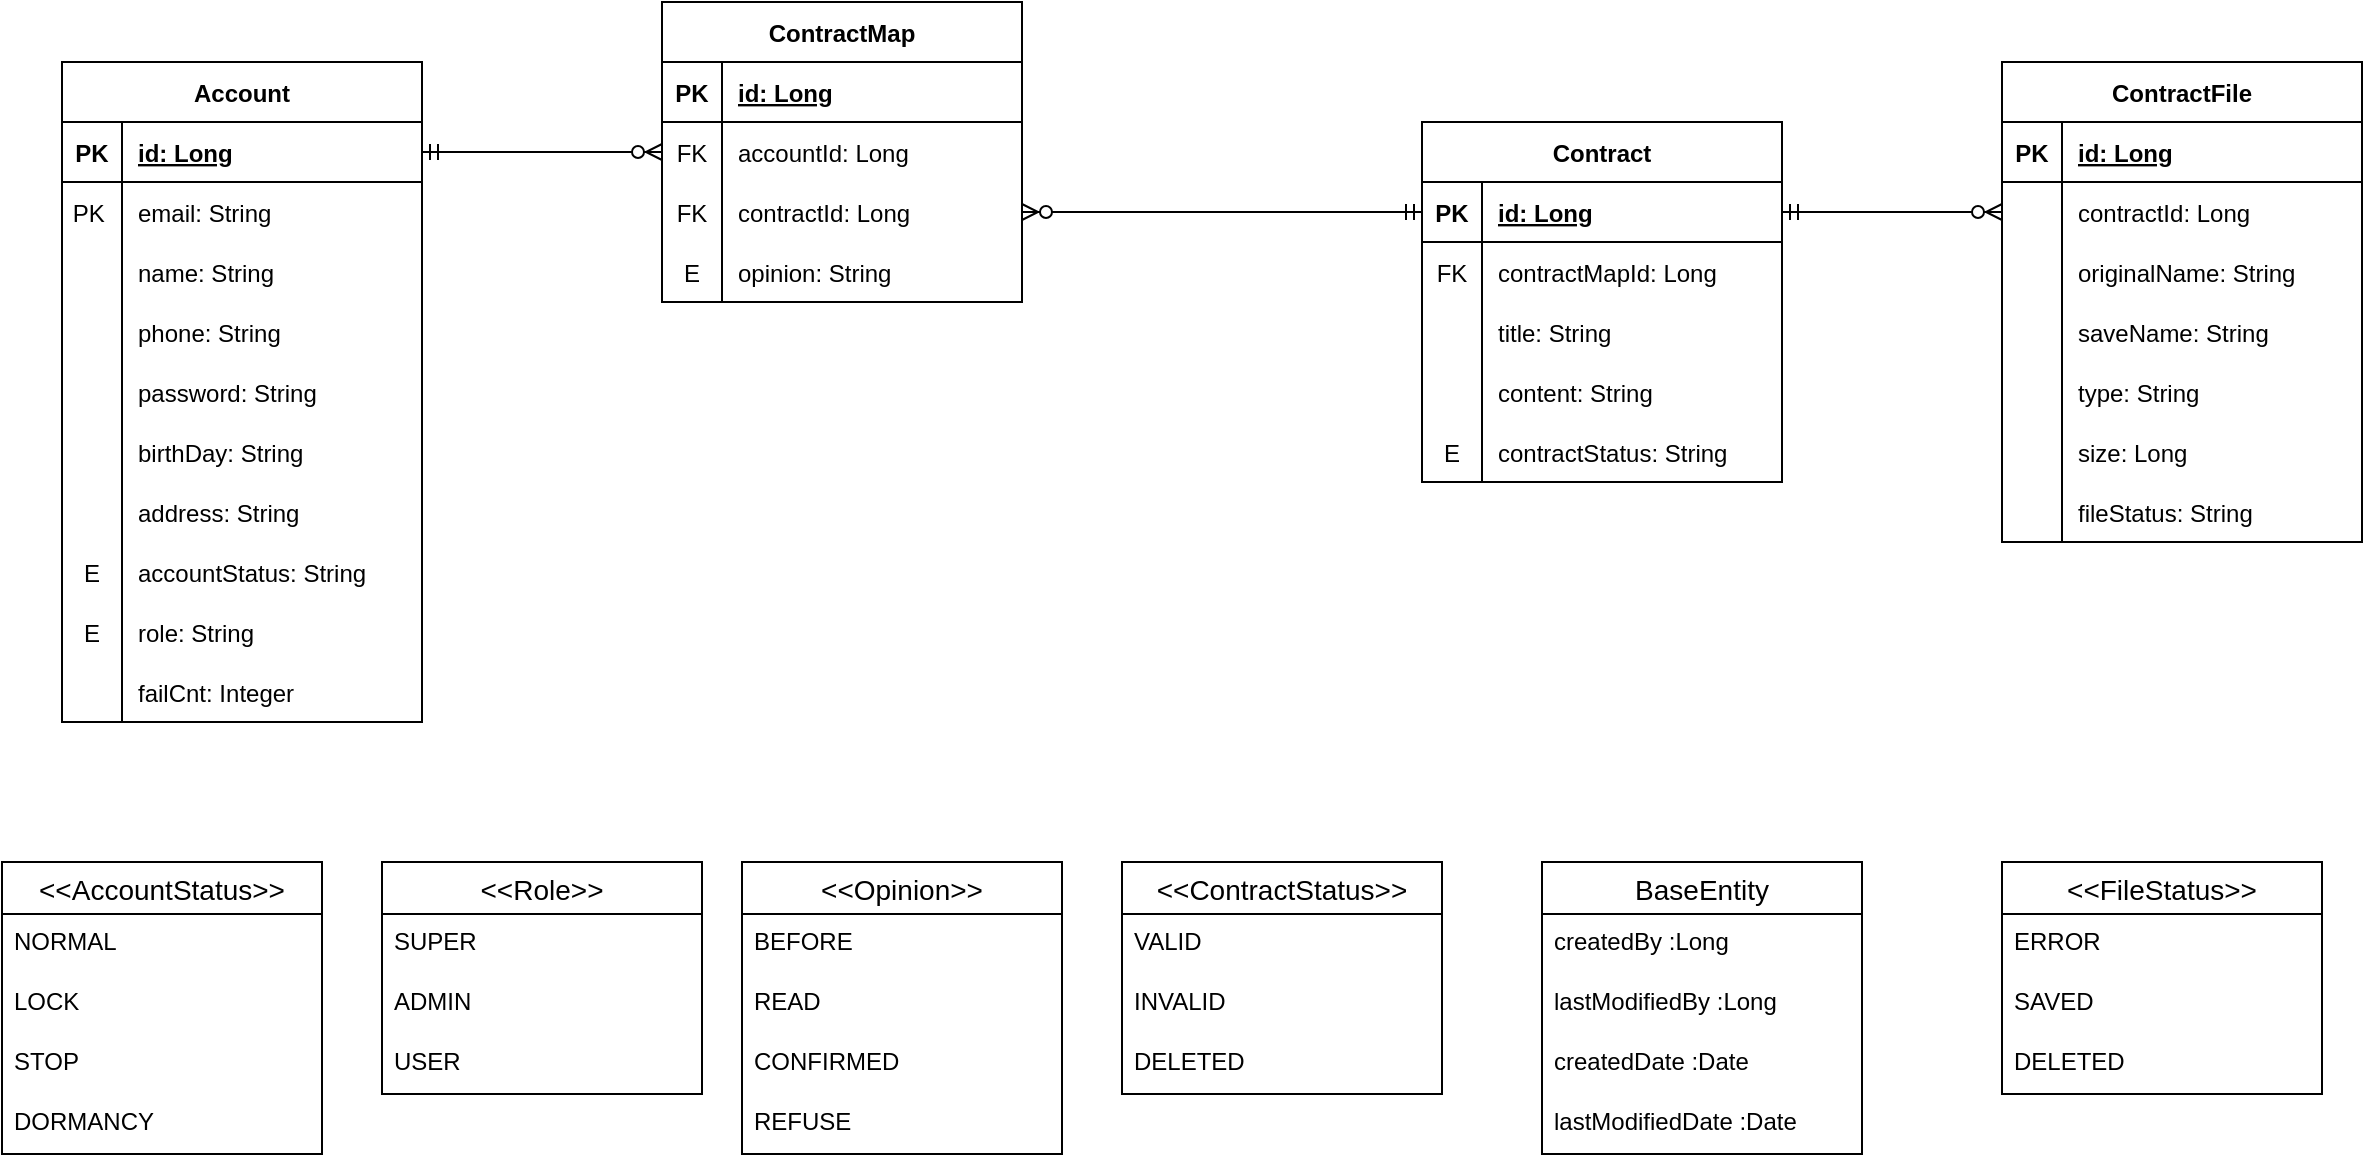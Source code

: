 <mxfile version="20.8.10" type="device"><diagram name="페이지-1" id="a5b-8asciRoR0gEcNn64"><mxGraphModel dx="1026" dy="743" grid="1" gridSize="10" guides="1" tooltips="1" connect="1" arrows="1" fold="1" page="1" pageScale="1" pageWidth="1600" pageHeight="1600" math="0" shadow="0"><root><mxCell id="0"/><mxCell id="1" parent="0"/><mxCell id="ta1trc1SlbzyvnDMrQ_g-1" value="Account" style="shape=table;startSize=30;container=1;collapsible=1;childLayout=tableLayout;fixedRows=1;rowLines=0;fontStyle=1;align=center;resizeLast=1;" parent="1" vertex="1"><mxGeometry x="270" y="360" width="180" height="330" as="geometry"/></mxCell><mxCell id="ta1trc1SlbzyvnDMrQ_g-2" value="" style="shape=tableRow;horizontal=0;startSize=0;swimlaneHead=0;swimlaneBody=0;fillColor=none;collapsible=0;dropTarget=0;points=[[0,0.5],[1,0.5]];portConstraint=eastwest;top=0;left=0;right=0;bottom=1;" parent="ta1trc1SlbzyvnDMrQ_g-1" vertex="1"><mxGeometry y="30" width="180" height="30" as="geometry"/></mxCell><mxCell id="ta1trc1SlbzyvnDMrQ_g-3" value="PK" style="shape=partialRectangle;connectable=0;fillColor=none;top=0;left=0;bottom=0;right=0;fontStyle=1;overflow=hidden;" parent="ta1trc1SlbzyvnDMrQ_g-2" vertex="1"><mxGeometry width="30" height="30" as="geometry"><mxRectangle width="30" height="30" as="alternateBounds"/></mxGeometry></mxCell><mxCell id="ta1trc1SlbzyvnDMrQ_g-4" value="id: Long" style="shape=partialRectangle;connectable=0;fillColor=none;top=0;left=0;bottom=0;right=0;align=left;spacingLeft=6;fontStyle=5;overflow=hidden;" parent="ta1trc1SlbzyvnDMrQ_g-2" vertex="1"><mxGeometry x="30" width="150" height="30" as="geometry"><mxRectangle width="150" height="30" as="alternateBounds"/></mxGeometry></mxCell><mxCell id="ta1trc1SlbzyvnDMrQ_g-5" value="" style="shape=tableRow;horizontal=0;startSize=0;swimlaneHead=0;swimlaneBody=0;fillColor=none;collapsible=0;dropTarget=0;points=[[0,0.5],[1,0.5]];portConstraint=eastwest;top=0;left=0;right=0;bottom=0;" parent="ta1trc1SlbzyvnDMrQ_g-1" vertex="1"><mxGeometry y="60" width="180" height="30" as="geometry"/></mxCell><mxCell id="ta1trc1SlbzyvnDMrQ_g-6" value="PK " style="shape=partialRectangle;connectable=0;fillColor=none;top=0;left=0;bottom=0;right=0;editable=1;overflow=hidden;" parent="ta1trc1SlbzyvnDMrQ_g-5" vertex="1"><mxGeometry width="30" height="30" as="geometry"><mxRectangle width="30" height="30" as="alternateBounds"/></mxGeometry></mxCell><mxCell id="ta1trc1SlbzyvnDMrQ_g-7" value="email: String" style="shape=partialRectangle;connectable=0;fillColor=none;top=0;left=0;bottom=0;right=0;align=left;spacingLeft=6;overflow=hidden;" parent="ta1trc1SlbzyvnDMrQ_g-5" vertex="1"><mxGeometry x="30" width="150" height="30" as="geometry"><mxRectangle width="150" height="30" as="alternateBounds"/></mxGeometry></mxCell><mxCell id="ta1trc1SlbzyvnDMrQ_g-8" value="" style="shape=tableRow;horizontal=0;startSize=0;swimlaneHead=0;swimlaneBody=0;fillColor=none;collapsible=0;dropTarget=0;points=[[0,0.5],[1,0.5]];portConstraint=eastwest;top=0;left=0;right=0;bottom=0;" parent="ta1trc1SlbzyvnDMrQ_g-1" vertex="1"><mxGeometry y="90" width="180" height="30" as="geometry"/></mxCell><mxCell id="ta1trc1SlbzyvnDMrQ_g-9" value="" style="shape=partialRectangle;connectable=0;fillColor=none;top=0;left=0;bottom=0;right=0;editable=1;overflow=hidden;" parent="ta1trc1SlbzyvnDMrQ_g-8" vertex="1"><mxGeometry width="30" height="30" as="geometry"><mxRectangle width="30" height="30" as="alternateBounds"/></mxGeometry></mxCell><mxCell id="ta1trc1SlbzyvnDMrQ_g-10" value="name: String" style="shape=partialRectangle;connectable=0;fillColor=none;top=0;left=0;bottom=0;right=0;align=left;spacingLeft=6;overflow=hidden;" parent="ta1trc1SlbzyvnDMrQ_g-8" vertex="1"><mxGeometry x="30" width="150" height="30" as="geometry"><mxRectangle width="150" height="30" as="alternateBounds"/></mxGeometry></mxCell><mxCell id="ta1trc1SlbzyvnDMrQ_g-11" value="" style="shape=tableRow;horizontal=0;startSize=0;swimlaneHead=0;swimlaneBody=0;fillColor=none;collapsible=0;dropTarget=0;points=[[0,0.5],[1,0.5]];portConstraint=eastwest;top=0;left=0;right=0;bottom=0;" parent="ta1trc1SlbzyvnDMrQ_g-1" vertex="1"><mxGeometry y="120" width="180" height="30" as="geometry"/></mxCell><mxCell id="ta1trc1SlbzyvnDMrQ_g-12" value="" style="shape=partialRectangle;connectable=0;fillColor=none;top=0;left=0;bottom=0;right=0;editable=1;overflow=hidden;" parent="ta1trc1SlbzyvnDMrQ_g-11" vertex="1"><mxGeometry width="30" height="30" as="geometry"><mxRectangle width="30" height="30" as="alternateBounds"/></mxGeometry></mxCell><mxCell id="ta1trc1SlbzyvnDMrQ_g-13" value="phone: String" style="shape=partialRectangle;connectable=0;fillColor=none;top=0;left=0;bottom=0;right=0;align=left;spacingLeft=6;overflow=hidden;" parent="ta1trc1SlbzyvnDMrQ_g-11" vertex="1"><mxGeometry x="30" width="150" height="30" as="geometry"><mxRectangle width="150" height="30" as="alternateBounds"/></mxGeometry></mxCell><mxCell id="ta1trc1SlbzyvnDMrQ_g-14" value="" style="shape=tableRow;horizontal=0;startSize=0;swimlaneHead=0;swimlaneBody=0;fillColor=none;collapsible=0;dropTarget=0;points=[[0,0.5],[1,0.5]];portConstraint=eastwest;top=0;left=0;right=0;bottom=0;" parent="ta1trc1SlbzyvnDMrQ_g-1" vertex="1"><mxGeometry y="150" width="180" height="30" as="geometry"/></mxCell><mxCell id="ta1trc1SlbzyvnDMrQ_g-15" value="" style="shape=partialRectangle;connectable=0;fillColor=none;top=0;left=0;bottom=0;right=0;editable=1;overflow=hidden;" parent="ta1trc1SlbzyvnDMrQ_g-14" vertex="1"><mxGeometry width="30" height="30" as="geometry"><mxRectangle width="30" height="30" as="alternateBounds"/></mxGeometry></mxCell><mxCell id="ta1trc1SlbzyvnDMrQ_g-16" value="password: String" style="shape=partialRectangle;connectable=0;fillColor=none;top=0;left=0;bottom=0;right=0;align=left;spacingLeft=6;overflow=hidden;" parent="ta1trc1SlbzyvnDMrQ_g-14" vertex="1"><mxGeometry x="30" width="150" height="30" as="geometry"><mxRectangle width="150" height="30" as="alternateBounds"/></mxGeometry></mxCell><mxCell id="DTXmGMGyTNQahixyZBUk-1" value="" style="shape=tableRow;horizontal=0;startSize=0;swimlaneHead=0;swimlaneBody=0;fillColor=none;collapsible=0;dropTarget=0;points=[[0,0.5],[1,0.5]];portConstraint=eastwest;top=0;left=0;right=0;bottom=0;" parent="ta1trc1SlbzyvnDMrQ_g-1" vertex="1"><mxGeometry y="180" width="180" height="30" as="geometry"/></mxCell><mxCell id="DTXmGMGyTNQahixyZBUk-2" value="" style="shape=partialRectangle;connectable=0;fillColor=none;top=0;left=0;bottom=0;right=0;editable=1;overflow=hidden;" parent="DTXmGMGyTNQahixyZBUk-1" vertex="1"><mxGeometry width="30" height="30" as="geometry"><mxRectangle width="30" height="30" as="alternateBounds"/></mxGeometry></mxCell><mxCell id="DTXmGMGyTNQahixyZBUk-3" value="birthDay: String" style="shape=partialRectangle;connectable=0;fillColor=none;top=0;left=0;bottom=0;right=0;align=left;spacingLeft=6;overflow=hidden;" parent="DTXmGMGyTNQahixyZBUk-1" vertex="1"><mxGeometry x="30" width="150" height="30" as="geometry"><mxRectangle width="150" height="30" as="alternateBounds"/></mxGeometry></mxCell><mxCell id="DTXmGMGyTNQahixyZBUk-4" value="" style="shape=tableRow;horizontal=0;startSize=0;swimlaneHead=0;swimlaneBody=0;fillColor=none;collapsible=0;dropTarget=0;points=[[0,0.5],[1,0.5]];portConstraint=eastwest;top=0;left=0;right=0;bottom=0;" parent="ta1trc1SlbzyvnDMrQ_g-1" vertex="1"><mxGeometry y="210" width="180" height="30" as="geometry"/></mxCell><mxCell id="DTXmGMGyTNQahixyZBUk-5" value="" style="shape=partialRectangle;connectable=0;fillColor=none;top=0;left=0;bottom=0;right=0;editable=1;overflow=hidden;" parent="DTXmGMGyTNQahixyZBUk-4" vertex="1"><mxGeometry width="30" height="30" as="geometry"><mxRectangle width="30" height="30" as="alternateBounds"/></mxGeometry></mxCell><mxCell id="DTXmGMGyTNQahixyZBUk-6" value="address: String" style="shape=partialRectangle;connectable=0;fillColor=none;top=0;left=0;bottom=0;right=0;align=left;spacingLeft=6;overflow=hidden;" parent="DTXmGMGyTNQahixyZBUk-4" vertex="1"><mxGeometry x="30" width="150" height="30" as="geometry"><mxRectangle width="150" height="30" as="alternateBounds"/></mxGeometry></mxCell><mxCell id="9qoGmUwrJ6DTVpxZSv-r-9" value="" style="shape=tableRow;horizontal=0;startSize=0;swimlaneHead=0;swimlaneBody=0;fillColor=none;collapsible=0;dropTarget=0;points=[[0,0.5],[1,0.5]];portConstraint=eastwest;top=0;left=0;right=0;bottom=0;" parent="ta1trc1SlbzyvnDMrQ_g-1" vertex="1"><mxGeometry y="240" width="180" height="30" as="geometry"/></mxCell><mxCell id="9qoGmUwrJ6DTVpxZSv-r-10" value="E" style="shape=partialRectangle;connectable=0;fillColor=none;top=0;left=0;bottom=0;right=0;editable=1;overflow=hidden;" parent="9qoGmUwrJ6DTVpxZSv-r-9" vertex="1"><mxGeometry width="30" height="30" as="geometry"><mxRectangle width="30" height="30" as="alternateBounds"/></mxGeometry></mxCell><mxCell id="9qoGmUwrJ6DTVpxZSv-r-11" value="accountStatus: String" style="shape=partialRectangle;connectable=0;fillColor=none;top=0;left=0;bottom=0;right=0;align=left;spacingLeft=6;overflow=hidden;" parent="9qoGmUwrJ6DTVpxZSv-r-9" vertex="1"><mxGeometry x="30" width="150" height="30" as="geometry"><mxRectangle width="150" height="30" as="alternateBounds"/></mxGeometry></mxCell><mxCell id="ta1trc1SlbzyvnDMrQ_g-17" value="" style="shape=tableRow;horizontal=0;startSize=0;swimlaneHead=0;swimlaneBody=0;fillColor=none;collapsible=0;dropTarget=0;points=[[0,0.5],[1,0.5]];portConstraint=eastwest;top=0;left=0;right=0;bottom=0;" parent="ta1trc1SlbzyvnDMrQ_g-1" vertex="1"><mxGeometry y="270" width="180" height="30" as="geometry"/></mxCell><mxCell id="ta1trc1SlbzyvnDMrQ_g-18" value="E" style="shape=partialRectangle;connectable=0;fillColor=none;top=0;left=0;bottom=0;right=0;editable=1;overflow=hidden;" parent="ta1trc1SlbzyvnDMrQ_g-17" vertex="1"><mxGeometry width="30" height="30" as="geometry"><mxRectangle width="30" height="30" as="alternateBounds"/></mxGeometry></mxCell><mxCell id="ta1trc1SlbzyvnDMrQ_g-19" value="role: String" style="shape=partialRectangle;connectable=0;fillColor=none;top=0;left=0;bottom=0;right=0;align=left;spacingLeft=6;overflow=hidden;" parent="ta1trc1SlbzyvnDMrQ_g-17" vertex="1"><mxGeometry x="30" width="150" height="30" as="geometry"><mxRectangle width="150" height="30" as="alternateBounds"/></mxGeometry></mxCell><mxCell id="ta1trc1SlbzyvnDMrQ_g-36" value="" style="shape=tableRow;horizontal=0;startSize=0;swimlaneHead=0;swimlaneBody=0;fillColor=none;collapsible=0;dropTarget=0;points=[[0,0.5],[1,0.5]];portConstraint=eastwest;top=0;left=0;right=0;bottom=0;" parent="ta1trc1SlbzyvnDMrQ_g-1" vertex="1"><mxGeometry y="300" width="180" height="30" as="geometry"/></mxCell><mxCell id="ta1trc1SlbzyvnDMrQ_g-37" value="" style="shape=partialRectangle;connectable=0;fillColor=none;top=0;left=0;bottom=0;right=0;editable=1;overflow=hidden;" parent="ta1trc1SlbzyvnDMrQ_g-36" vertex="1"><mxGeometry width="30" height="30" as="geometry"><mxRectangle width="30" height="30" as="alternateBounds"/></mxGeometry></mxCell><mxCell id="ta1trc1SlbzyvnDMrQ_g-38" value="failCnt: Integer" style="shape=partialRectangle;connectable=0;fillColor=none;top=0;left=0;bottom=0;right=0;align=left;spacingLeft=6;overflow=hidden;" parent="ta1trc1SlbzyvnDMrQ_g-36" vertex="1"><mxGeometry x="30" width="150" height="30" as="geometry"><mxRectangle width="150" height="30" as="alternateBounds"/></mxGeometry></mxCell><mxCell id="ta1trc1SlbzyvnDMrQ_g-23" value="Contract" style="shape=table;startSize=30;container=1;collapsible=1;childLayout=tableLayout;fixedRows=1;rowLines=0;fontStyle=1;align=center;resizeLast=1;" parent="1" vertex="1"><mxGeometry x="950" y="390" width="180" height="180" as="geometry"/></mxCell><mxCell id="ta1trc1SlbzyvnDMrQ_g-24" value="" style="shape=tableRow;horizontal=0;startSize=0;swimlaneHead=0;swimlaneBody=0;fillColor=none;collapsible=0;dropTarget=0;points=[[0,0.5],[1,0.5]];portConstraint=eastwest;top=0;left=0;right=0;bottom=1;" parent="ta1trc1SlbzyvnDMrQ_g-23" vertex="1"><mxGeometry y="30" width="180" height="30" as="geometry"/></mxCell><mxCell id="ta1trc1SlbzyvnDMrQ_g-25" value="PK" style="shape=partialRectangle;connectable=0;fillColor=none;top=0;left=0;bottom=0;right=0;fontStyle=1;overflow=hidden;" parent="ta1trc1SlbzyvnDMrQ_g-24" vertex="1"><mxGeometry width="30" height="30" as="geometry"><mxRectangle width="30" height="30" as="alternateBounds"/></mxGeometry></mxCell><mxCell id="ta1trc1SlbzyvnDMrQ_g-26" value="id: Long" style="shape=partialRectangle;connectable=0;fillColor=none;top=0;left=0;bottom=0;right=0;align=left;spacingLeft=6;fontStyle=5;overflow=hidden;" parent="ta1trc1SlbzyvnDMrQ_g-24" vertex="1"><mxGeometry x="30" width="150" height="30" as="geometry"><mxRectangle width="150" height="30" as="alternateBounds"/></mxGeometry></mxCell><mxCell id="ta1trc1SlbzyvnDMrQ_g-27" value="" style="shape=tableRow;horizontal=0;startSize=0;swimlaneHead=0;swimlaneBody=0;fillColor=none;collapsible=0;dropTarget=0;points=[[0,0.5],[1,0.5]];portConstraint=eastwest;top=0;left=0;right=0;bottom=0;" parent="ta1trc1SlbzyvnDMrQ_g-23" vertex="1"><mxGeometry y="60" width="180" height="30" as="geometry"/></mxCell><mxCell id="ta1trc1SlbzyvnDMrQ_g-28" value="FK" style="shape=partialRectangle;connectable=0;fillColor=none;top=0;left=0;bottom=0;right=0;editable=1;overflow=hidden;" parent="ta1trc1SlbzyvnDMrQ_g-27" vertex="1"><mxGeometry width="30" height="30" as="geometry"><mxRectangle width="30" height="30" as="alternateBounds"/></mxGeometry></mxCell><mxCell id="ta1trc1SlbzyvnDMrQ_g-29" value="contractMapId: Long" style="shape=partialRectangle;connectable=0;fillColor=none;top=0;left=0;bottom=0;right=0;align=left;spacingLeft=6;overflow=hidden;" parent="ta1trc1SlbzyvnDMrQ_g-27" vertex="1"><mxGeometry x="30" width="150" height="30" as="geometry"><mxRectangle width="150" height="30" as="alternateBounds"/></mxGeometry></mxCell><mxCell id="ta1trc1SlbzyvnDMrQ_g-30" value="" style="shape=tableRow;horizontal=0;startSize=0;swimlaneHead=0;swimlaneBody=0;fillColor=none;collapsible=0;dropTarget=0;points=[[0,0.5],[1,0.5]];portConstraint=eastwest;top=0;left=0;right=0;bottom=0;" parent="ta1trc1SlbzyvnDMrQ_g-23" vertex="1"><mxGeometry y="90" width="180" height="30" as="geometry"/></mxCell><mxCell id="ta1trc1SlbzyvnDMrQ_g-31" value="" style="shape=partialRectangle;connectable=0;fillColor=none;top=0;left=0;bottom=0;right=0;editable=1;overflow=hidden;" parent="ta1trc1SlbzyvnDMrQ_g-30" vertex="1"><mxGeometry width="30" height="30" as="geometry"><mxRectangle width="30" height="30" as="alternateBounds"/></mxGeometry></mxCell><mxCell id="ta1trc1SlbzyvnDMrQ_g-32" value="title: String" style="shape=partialRectangle;connectable=0;fillColor=none;top=0;left=0;bottom=0;right=0;align=left;spacingLeft=6;overflow=hidden;" parent="ta1trc1SlbzyvnDMrQ_g-30" vertex="1"><mxGeometry x="30" width="150" height="30" as="geometry"><mxRectangle width="150" height="30" as="alternateBounds"/></mxGeometry></mxCell><mxCell id="ta1trc1SlbzyvnDMrQ_g-33" value="" style="shape=tableRow;horizontal=0;startSize=0;swimlaneHead=0;swimlaneBody=0;fillColor=none;collapsible=0;dropTarget=0;points=[[0,0.5],[1,0.5]];portConstraint=eastwest;top=0;left=0;right=0;bottom=0;" parent="ta1trc1SlbzyvnDMrQ_g-23" vertex="1"><mxGeometry y="120" width="180" height="30" as="geometry"/></mxCell><mxCell id="ta1trc1SlbzyvnDMrQ_g-34" value="" style="shape=partialRectangle;connectable=0;fillColor=none;top=0;left=0;bottom=0;right=0;editable=1;overflow=hidden;" parent="ta1trc1SlbzyvnDMrQ_g-33" vertex="1"><mxGeometry width="30" height="30" as="geometry"><mxRectangle width="30" height="30" as="alternateBounds"/></mxGeometry></mxCell><mxCell id="ta1trc1SlbzyvnDMrQ_g-35" value="content: String" style="shape=partialRectangle;connectable=0;fillColor=none;top=0;left=0;bottom=0;right=0;align=left;spacingLeft=6;overflow=hidden;" parent="ta1trc1SlbzyvnDMrQ_g-33" vertex="1"><mxGeometry x="30" width="150" height="30" as="geometry"><mxRectangle width="150" height="30" as="alternateBounds"/></mxGeometry></mxCell><mxCell id="9qoGmUwrJ6DTVpxZSv-r-6" value="" style="shape=tableRow;horizontal=0;startSize=0;swimlaneHead=0;swimlaneBody=0;fillColor=none;collapsible=0;dropTarget=0;points=[[0,0.5],[1,0.5]];portConstraint=eastwest;top=0;left=0;right=0;bottom=0;" parent="ta1trc1SlbzyvnDMrQ_g-23" vertex="1"><mxGeometry y="150" width="180" height="30" as="geometry"/></mxCell><mxCell id="9qoGmUwrJ6DTVpxZSv-r-7" value="E" style="shape=partialRectangle;connectable=0;fillColor=none;top=0;left=0;bottom=0;right=0;editable=1;overflow=hidden;" parent="9qoGmUwrJ6DTVpxZSv-r-6" vertex="1"><mxGeometry width="30" height="30" as="geometry"><mxRectangle width="30" height="30" as="alternateBounds"/></mxGeometry></mxCell><mxCell id="9qoGmUwrJ6DTVpxZSv-r-8" value="contractStatus: String" style="shape=partialRectangle;connectable=0;fillColor=none;top=0;left=0;bottom=0;right=0;align=left;spacingLeft=6;overflow=hidden;" parent="9qoGmUwrJ6DTVpxZSv-r-6" vertex="1"><mxGeometry x="30" width="150" height="30" as="geometry"><mxRectangle width="150" height="30" as="alternateBounds"/></mxGeometry></mxCell><mxCell id="ta1trc1SlbzyvnDMrQ_g-39" value="ContractMap" style="shape=table;startSize=30;container=1;collapsible=1;childLayout=tableLayout;fixedRows=1;rowLines=0;fontStyle=1;align=center;resizeLast=1;" parent="1" vertex="1"><mxGeometry x="570" y="330" width="180" height="150" as="geometry"/></mxCell><mxCell id="ta1trc1SlbzyvnDMrQ_g-40" value="" style="shape=tableRow;horizontal=0;startSize=0;swimlaneHead=0;swimlaneBody=0;fillColor=none;collapsible=0;dropTarget=0;points=[[0,0.5],[1,0.5]];portConstraint=eastwest;top=0;left=0;right=0;bottom=1;" parent="ta1trc1SlbzyvnDMrQ_g-39" vertex="1"><mxGeometry y="30" width="180" height="30" as="geometry"/></mxCell><mxCell id="ta1trc1SlbzyvnDMrQ_g-41" value="PK" style="shape=partialRectangle;connectable=0;fillColor=none;top=0;left=0;bottom=0;right=0;fontStyle=1;overflow=hidden;" parent="ta1trc1SlbzyvnDMrQ_g-40" vertex="1"><mxGeometry width="30" height="30" as="geometry"><mxRectangle width="30" height="30" as="alternateBounds"/></mxGeometry></mxCell><mxCell id="ta1trc1SlbzyvnDMrQ_g-42" value="id: Long" style="shape=partialRectangle;connectable=0;fillColor=none;top=0;left=0;bottom=0;right=0;align=left;spacingLeft=6;fontStyle=5;overflow=hidden;" parent="ta1trc1SlbzyvnDMrQ_g-40" vertex="1"><mxGeometry x="30" width="150" height="30" as="geometry"><mxRectangle width="150" height="30" as="alternateBounds"/></mxGeometry></mxCell><mxCell id="ta1trc1SlbzyvnDMrQ_g-43" value="" style="shape=tableRow;horizontal=0;startSize=0;swimlaneHead=0;swimlaneBody=0;fillColor=none;collapsible=0;dropTarget=0;points=[[0,0.5],[1,0.5]];portConstraint=eastwest;top=0;left=0;right=0;bottom=0;" parent="ta1trc1SlbzyvnDMrQ_g-39" vertex="1"><mxGeometry y="60" width="180" height="30" as="geometry"/></mxCell><mxCell id="ta1trc1SlbzyvnDMrQ_g-44" value="FK" style="shape=partialRectangle;connectable=0;fillColor=none;top=0;left=0;bottom=0;right=0;editable=1;overflow=hidden;" parent="ta1trc1SlbzyvnDMrQ_g-43" vertex="1"><mxGeometry width="30" height="30" as="geometry"><mxRectangle width="30" height="30" as="alternateBounds"/></mxGeometry></mxCell><mxCell id="ta1trc1SlbzyvnDMrQ_g-45" value="accountId: Long" style="shape=partialRectangle;connectable=0;fillColor=none;top=0;left=0;bottom=0;right=0;align=left;spacingLeft=6;overflow=hidden;" parent="ta1trc1SlbzyvnDMrQ_g-43" vertex="1"><mxGeometry x="30" width="150" height="30" as="geometry"><mxRectangle width="150" height="30" as="alternateBounds"/></mxGeometry></mxCell><mxCell id="ta1trc1SlbzyvnDMrQ_g-46" value="" style="shape=tableRow;horizontal=0;startSize=0;swimlaneHead=0;swimlaneBody=0;fillColor=none;collapsible=0;dropTarget=0;points=[[0,0.5],[1,0.5]];portConstraint=eastwest;top=0;left=0;right=0;bottom=0;" parent="ta1trc1SlbzyvnDMrQ_g-39" vertex="1"><mxGeometry y="90" width="180" height="30" as="geometry"/></mxCell><mxCell id="ta1trc1SlbzyvnDMrQ_g-47" value="FK" style="shape=partialRectangle;connectable=0;fillColor=none;top=0;left=0;bottom=0;right=0;editable=1;overflow=hidden;" parent="ta1trc1SlbzyvnDMrQ_g-46" vertex="1"><mxGeometry width="30" height="30" as="geometry"><mxRectangle width="30" height="30" as="alternateBounds"/></mxGeometry></mxCell><mxCell id="ta1trc1SlbzyvnDMrQ_g-48" value="contractId: Long" style="shape=partialRectangle;connectable=0;fillColor=none;top=0;left=0;bottom=0;right=0;align=left;spacingLeft=6;overflow=hidden;" parent="ta1trc1SlbzyvnDMrQ_g-46" vertex="1"><mxGeometry x="30" width="150" height="30" as="geometry"><mxRectangle width="150" height="30" as="alternateBounds"/></mxGeometry></mxCell><mxCell id="9qoGmUwrJ6DTVpxZSv-r-12" value="" style="shape=tableRow;horizontal=0;startSize=0;swimlaneHead=0;swimlaneBody=0;fillColor=none;collapsible=0;dropTarget=0;points=[[0,0.5],[1,0.5]];portConstraint=eastwest;top=0;left=0;right=0;bottom=0;" parent="ta1trc1SlbzyvnDMrQ_g-39" vertex="1"><mxGeometry y="120" width="180" height="30" as="geometry"/></mxCell><mxCell id="9qoGmUwrJ6DTVpxZSv-r-13" value="E" style="shape=partialRectangle;connectable=0;fillColor=none;top=0;left=0;bottom=0;right=0;editable=1;overflow=hidden;" parent="9qoGmUwrJ6DTVpxZSv-r-12" vertex="1"><mxGeometry width="30" height="30" as="geometry"><mxRectangle width="30" height="30" as="alternateBounds"/></mxGeometry></mxCell><mxCell id="9qoGmUwrJ6DTVpxZSv-r-14" value="opinion: String" style="shape=partialRectangle;connectable=0;fillColor=none;top=0;left=0;bottom=0;right=0;align=left;spacingLeft=6;overflow=hidden;" parent="9qoGmUwrJ6DTVpxZSv-r-12" vertex="1"><mxGeometry x="30" width="150" height="30" as="geometry"><mxRectangle width="150" height="30" as="alternateBounds"/></mxGeometry></mxCell><mxCell id="ta1trc1SlbzyvnDMrQ_g-52" value="" style="edgeStyle=elbowEdgeStyle;fontSize=12;html=1;endArrow=ERzeroToMany;startArrow=ERmandOne;rounded=0;exitX=1;exitY=0.5;exitDx=0;exitDy=0;entryX=0;entryY=0.5;entryDx=0;entryDy=0;" parent="1" source="ta1trc1SlbzyvnDMrQ_g-2" target="ta1trc1SlbzyvnDMrQ_g-43" edge="1"><mxGeometry width="100" height="100" relative="1" as="geometry"><mxPoint x="780" y="680" as="sourcePoint"/><mxPoint x="880" y="580" as="targetPoint"/></mxGeometry></mxCell><mxCell id="ta1trc1SlbzyvnDMrQ_g-53" value="" style="edgeStyle=elbowEdgeStyle;fontSize=12;html=1;endArrow=ERzeroToMany;startArrow=ERmandOne;rounded=0;exitX=0;exitY=0.5;exitDx=0;exitDy=0;entryX=1;entryY=0.5;entryDx=0;entryDy=0;" parent="1" source="ta1trc1SlbzyvnDMrQ_g-24" target="ta1trc1SlbzyvnDMrQ_g-46" edge="1"><mxGeometry width="100" height="100" relative="1" as="geometry"><mxPoint x="910" y="620" as="sourcePoint"/><mxPoint x="950" y="500" as="targetPoint"/><Array as="points"><mxPoint x="940" y="420"/></Array></mxGeometry></mxCell><mxCell id="9qoGmUwrJ6DTVpxZSv-r-1" value="BaseEntity" style="swimlane;fontStyle=0;childLayout=stackLayout;horizontal=1;startSize=26;horizontalStack=0;resizeParent=1;resizeParentMax=0;resizeLast=0;collapsible=1;marginBottom=0;align=center;fontSize=14;" parent="1" vertex="1"><mxGeometry x="1010" y="760" width="160" height="146" as="geometry"/></mxCell><mxCell id="9qoGmUwrJ6DTVpxZSv-r-2" value="createdBy :Long" style="text;strokeColor=none;fillColor=none;spacingLeft=4;spacingRight=4;overflow=hidden;rotatable=0;points=[[0,0.5],[1,0.5]];portConstraint=eastwest;fontSize=12;" parent="9qoGmUwrJ6DTVpxZSv-r-1" vertex="1"><mxGeometry y="26" width="160" height="30" as="geometry"/></mxCell><mxCell id="9qoGmUwrJ6DTVpxZSv-r-3" value="lastModifiedBy :Long" style="text;strokeColor=none;fillColor=none;spacingLeft=4;spacingRight=4;overflow=hidden;rotatable=0;points=[[0,0.5],[1,0.5]];portConstraint=eastwest;fontSize=12;" parent="9qoGmUwrJ6DTVpxZSv-r-1" vertex="1"><mxGeometry y="56" width="160" height="30" as="geometry"/></mxCell><mxCell id="9qoGmUwrJ6DTVpxZSv-r-4" value="createdDate :Date" style="text;strokeColor=none;fillColor=none;spacingLeft=4;spacingRight=4;overflow=hidden;rotatable=0;points=[[0,0.5],[1,0.5]];portConstraint=eastwest;fontSize=12;" parent="9qoGmUwrJ6DTVpxZSv-r-1" vertex="1"><mxGeometry y="86" width="160" height="30" as="geometry"/></mxCell><mxCell id="9qoGmUwrJ6DTVpxZSv-r-5" value="lastModifiedDate :Date" style="text;strokeColor=none;fillColor=none;spacingLeft=4;spacingRight=4;overflow=hidden;rotatable=0;points=[[0,0.5],[1,0.5]];portConstraint=eastwest;fontSize=12;" parent="9qoGmUwrJ6DTVpxZSv-r-1" vertex="1"><mxGeometry y="116" width="160" height="30" as="geometry"/></mxCell><mxCell id="vXiMgIVEIVAUJA4qX_NX-1" value="&lt;&lt;AccountStatus&gt;&gt;" style="swimlane;fontStyle=0;childLayout=stackLayout;horizontal=1;startSize=26;horizontalStack=0;resizeParent=1;resizeParentMax=0;resizeLast=0;collapsible=1;marginBottom=0;align=center;fontSize=14;" parent="1" vertex="1"><mxGeometry x="240" y="760" width="160" height="146" as="geometry"/></mxCell><mxCell id="vXiMgIVEIVAUJA4qX_NX-2" value="NORMAL" style="text;strokeColor=none;fillColor=none;spacingLeft=4;spacingRight=4;overflow=hidden;rotatable=0;points=[[0,0.5],[1,0.5]];portConstraint=eastwest;fontSize=12;" parent="vXiMgIVEIVAUJA4qX_NX-1" vertex="1"><mxGeometry y="26" width="160" height="30" as="geometry"/></mxCell><mxCell id="vXiMgIVEIVAUJA4qX_NX-3" value="LOCK" style="text;strokeColor=none;fillColor=none;spacingLeft=4;spacingRight=4;overflow=hidden;rotatable=0;points=[[0,0.5],[1,0.5]];portConstraint=eastwest;fontSize=12;" parent="vXiMgIVEIVAUJA4qX_NX-1" vertex="1"><mxGeometry y="56" width="160" height="30" as="geometry"/></mxCell><mxCell id="vXiMgIVEIVAUJA4qX_NX-5" value="STOP" style="text;strokeColor=none;fillColor=none;spacingLeft=4;spacingRight=4;overflow=hidden;rotatable=0;points=[[0,0.5],[1,0.5]];portConstraint=eastwest;fontSize=12;" parent="vXiMgIVEIVAUJA4qX_NX-1" vertex="1"><mxGeometry y="86" width="160" height="30" as="geometry"/></mxCell><mxCell id="08KjldKOI0GNkEmJGEEp-1" value="DORMANCY" style="text;strokeColor=none;fillColor=none;spacingLeft=4;spacingRight=4;overflow=hidden;rotatable=0;points=[[0,0.5],[1,0.5]];portConstraint=eastwest;fontSize=12;" parent="vXiMgIVEIVAUJA4qX_NX-1" vertex="1"><mxGeometry y="116" width="160" height="30" as="geometry"/></mxCell><mxCell id="08KjldKOI0GNkEmJGEEp-2" value="&lt;&lt;Role&gt;&gt;" style="swimlane;fontStyle=0;childLayout=stackLayout;horizontal=1;startSize=26;horizontalStack=0;resizeParent=1;resizeParentMax=0;resizeLast=0;collapsible=1;marginBottom=0;align=center;fontSize=14;" parent="1" vertex="1"><mxGeometry x="430" y="760" width="160" height="116" as="geometry"/></mxCell><mxCell id="08KjldKOI0GNkEmJGEEp-3" value="SUPER" style="text;strokeColor=none;fillColor=none;spacingLeft=4;spacingRight=4;overflow=hidden;rotatable=0;points=[[0,0.5],[1,0.5]];portConstraint=eastwest;fontSize=12;" parent="08KjldKOI0GNkEmJGEEp-2" vertex="1"><mxGeometry y="26" width="160" height="30" as="geometry"/></mxCell><mxCell id="08KjldKOI0GNkEmJGEEp-4" value="ADMIN" style="text;strokeColor=none;fillColor=none;spacingLeft=4;spacingRight=4;overflow=hidden;rotatable=0;points=[[0,0.5],[1,0.5]];portConstraint=eastwest;fontSize=12;" parent="08KjldKOI0GNkEmJGEEp-2" vertex="1"><mxGeometry y="56" width="160" height="30" as="geometry"/></mxCell><mxCell id="08KjldKOI0GNkEmJGEEp-5" value="USER" style="text;strokeColor=none;fillColor=none;spacingLeft=4;spacingRight=4;overflow=hidden;rotatable=0;points=[[0,0.5],[1,0.5]];portConstraint=eastwest;fontSize=12;" parent="08KjldKOI0GNkEmJGEEp-2" vertex="1"><mxGeometry y="86" width="160" height="30" as="geometry"/></mxCell><mxCell id="08KjldKOI0GNkEmJGEEp-7" value="&lt;&lt;Opinion&gt;&gt;" style="swimlane;fontStyle=0;childLayout=stackLayout;horizontal=1;startSize=26;horizontalStack=0;resizeParent=1;resizeParentMax=0;resizeLast=0;collapsible=1;marginBottom=0;align=center;fontSize=14;" parent="1" vertex="1"><mxGeometry x="610" y="760" width="160" height="146" as="geometry"/></mxCell><mxCell id="08KjldKOI0GNkEmJGEEp-8" value="BEFORE" style="text;strokeColor=none;fillColor=none;spacingLeft=4;spacingRight=4;overflow=hidden;rotatable=0;points=[[0,0.5],[1,0.5]];portConstraint=eastwest;fontSize=12;" parent="08KjldKOI0GNkEmJGEEp-7" vertex="1"><mxGeometry y="26" width="160" height="30" as="geometry"/></mxCell><mxCell id="08KjldKOI0GNkEmJGEEp-9" value="READ" style="text;strokeColor=none;fillColor=none;spacingLeft=4;spacingRight=4;overflow=hidden;rotatable=0;points=[[0,0.5],[1,0.5]];portConstraint=eastwest;fontSize=12;" parent="08KjldKOI0GNkEmJGEEp-7" vertex="1"><mxGeometry y="56" width="160" height="30" as="geometry"/></mxCell><mxCell id="08KjldKOI0GNkEmJGEEp-10" value="CONFIRMED" style="text;strokeColor=none;fillColor=none;spacingLeft=4;spacingRight=4;overflow=hidden;rotatable=0;points=[[0,0.5],[1,0.5]];portConstraint=eastwest;fontSize=12;" parent="08KjldKOI0GNkEmJGEEp-7" vertex="1"><mxGeometry y="86" width="160" height="30" as="geometry"/></mxCell><mxCell id="08KjldKOI0GNkEmJGEEp-16" value="REFUSE" style="text;strokeColor=none;fillColor=none;spacingLeft=4;spacingRight=4;overflow=hidden;rotatable=0;points=[[0,0.5],[1,0.5]];portConstraint=eastwest;fontSize=12;" parent="08KjldKOI0GNkEmJGEEp-7" vertex="1"><mxGeometry y="116" width="160" height="30" as="geometry"/></mxCell><mxCell id="08KjldKOI0GNkEmJGEEp-11" value="&lt;&lt;ContractStatus&gt;&gt;" style="swimlane;fontStyle=0;childLayout=stackLayout;horizontal=1;startSize=26;horizontalStack=0;resizeParent=1;resizeParentMax=0;resizeLast=0;collapsible=1;marginBottom=0;align=center;fontSize=14;" parent="1" vertex="1"><mxGeometry x="800" y="760" width="160" height="116" as="geometry"/></mxCell><mxCell id="08KjldKOI0GNkEmJGEEp-12" value="VALID" style="text;strokeColor=none;fillColor=none;spacingLeft=4;spacingRight=4;overflow=hidden;rotatable=0;points=[[0,0.5],[1,0.5]];portConstraint=eastwest;fontSize=12;" parent="08KjldKOI0GNkEmJGEEp-11" vertex="1"><mxGeometry y="26" width="160" height="30" as="geometry"/></mxCell><mxCell id="08KjldKOI0GNkEmJGEEp-13" value="INVALID" style="text;strokeColor=none;fillColor=none;spacingLeft=4;spacingRight=4;overflow=hidden;rotatable=0;points=[[0,0.5],[1,0.5]];portConstraint=eastwest;fontSize=12;" parent="08KjldKOI0GNkEmJGEEp-11" vertex="1"><mxGeometry y="56" width="160" height="30" as="geometry"/></mxCell><mxCell id="08KjldKOI0GNkEmJGEEp-14" value="DELETED" style="text;strokeColor=none;fillColor=none;spacingLeft=4;spacingRight=4;overflow=hidden;rotatable=0;points=[[0,0.5],[1,0.5]];portConstraint=eastwest;fontSize=12;" parent="08KjldKOI0GNkEmJGEEp-11" vertex="1"><mxGeometry y="86" width="160" height="30" as="geometry"/></mxCell><mxCell id="nypcVNh7ADXpskL2amyT-1" value="ContractFile" style="shape=table;startSize=30;container=1;collapsible=1;childLayout=tableLayout;fixedRows=1;rowLines=0;fontStyle=1;align=center;resizeLast=1;" parent="1" vertex="1"><mxGeometry x="1240" y="360" width="180" height="240" as="geometry"/></mxCell><mxCell id="nypcVNh7ADXpskL2amyT-2" value="" style="shape=tableRow;horizontal=0;startSize=0;swimlaneHead=0;swimlaneBody=0;fillColor=none;collapsible=0;dropTarget=0;points=[[0,0.5],[1,0.5]];portConstraint=eastwest;top=0;left=0;right=0;bottom=1;" parent="nypcVNh7ADXpskL2amyT-1" vertex="1"><mxGeometry y="30" width="180" height="30" as="geometry"/></mxCell><mxCell id="nypcVNh7ADXpskL2amyT-3" value="PK" style="shape=partialRectangle;connectable=0;fillColor=none;top=0;left=0;bottom=0;right=0;fontStyle=1;overflow=hidden;" parent="nypcVNh7ADXpskL2amyT-2" vertex="1"><mxGeometry width="30" height="30" as="geometry"><mxRectangle width="30" height="30" as="alternateBounds"/></mxGeometry></mxCell><mxCell id="nypcVNh7ADXpskL2amyT-4" value="id: Long" style="shape=partialRectangle;connectable=0;fillColor=none;top=0;left=0;bottom=0;right=0;align=left;spacingLeft=6;fontStyle=5;overflow=hidden;" parent="nypcVNh7ADXpskL2amyT-2" vertex="1"><mxGeometry x="30" width="150" height="30" as="geometry"><mxRectangle width="150" height="30" as="alternateBounds"/></mxGeometry></mxCell><mxCell id="nypcVNh7ADXpskL2amyT-5" value="" style="shape=tableRow;horizontal=0;startSize=0;swimlaneHead=0;swimlaneBody=0;fillColor=none;collapsible=0;dropTarget=0;points=[[0,0.5],[1,0.5]];portConstraint=eastwest;top=0;left=0;right=0;bottom=0;" parent="nypcVNh7ADXpskL2amyT-1" vertex="1"><mxGeometry y="60" width="180" height="30" as="geometry"/></mxCell><mxCell id="nypcVNh7ADXpskL2amyT-6" value="" style="shape=partialRectangle;connectable=0;fillColor=none;top=0;left=0;bottom=0;right=0;editable=1;overflow=hidden;" parent="nypcVNh7ADXpskL2amyT-5" vertex="1"><mxGeometry width="30" height="30" as="geometry"><mxRectangle width="30" height="30" as="alternateBounds"/></mxGeometry></mxCell><mxCell id="nypcVNh7ADXpskL2amyT-7" value="contractId: Long" style="shape=partialRectangle;connectable=0;fillColor=none;top=0;left=0;bottom=0;right=0;align=left;spacingLeft=6;overflow=hidden;" parent="nypcVNh7ADXpskL2amyT-5" vertex="1"><mxGeometry x="30" width="150" height="30" as="geometry"><mxRectangle width="150" height="30" as="alternateBounds"/></mxGeometry></mxCell><mxCell id="nypcVNh7ADXpskL2amyT-8" value="" style="shape=tableRow;horizontal=0;startSize=0;swimlaneHead=0;swimlaneBody=0;fillColor=none;collapsible=0;dropTarget=0;points=[[0,0.5],[1,0.5]];portConstraint=eastwest;top=0;left=0;right=0;bottom=0;" parent="nypcVNh7ADXpskL2amyT-1" vertex="1"><mxGeometry y="90" width="180" height="30" as="geometry"/></mxCell><mxCell id="nypcVNh7ADXpskL2amyT-9" value="" style="shape=partialRectangle;connectable=0;fillColor=none;top=0;left=0;bottom=0;right=0;editable=1;overflow=hidden;" parent="nypcVNh7ADXpskL2amyT-8" vertex="1"><mxGeometry width="30" height="30" as="geometry"><mxRectangle width="30" height="30" as="alternateBounds"/></mxGeometry></mxCell><mxCell id="nypcVNh7ADXpskL2amyT-10" value="originalName: String" style="shape=partialRectangle;connectable=0;fillColor=none;top=0;left=0;bottom=0;right=0;align=left;spacingLeft=6;overflow=hidden;" parent="nypcVNh7ADXpskL2amyT-8" vertex="1"><mxGeometry x="30" width="150" height="30" as="geometry"><mxRectangle width="150" height="30" as="alternateBounds"/></mxGeometry></mxCell><mxCell id="nypcVNh7ADXpskL2amyT-11" value="" style="shape=tableRow;horizontal=0;startSize=0;swimlaneHead=0;swimlaneBody=0;fillColor=none;collapsible=0;dropTarget=0;points=[[0,0.5],[1,0.5]];portConstraint=eastwest;top=0;left=0;right=0;bottom=0;" parent="nypcVNh7ADXpskL2amyT-1" vertex="1"><mxGeometry y="120" width="180" height="30" as="geometry"/></mxCell><mxCell id="nypcVNh7ADXpskL2amyT-12" value="" style="shape=partialRectangle;connectable=0;fillColor=none;top=0;left=0;bottom=0;right=0;editable=1;overflow=hidden;" parent="nypcVNh7ADXpskL2amyT-11" vertex="1"><mxGeometry width="30" height="30" as="geometry"><mxRectangle width="30" height="30" as="alternateBounds"/></mxGeometry></mxCell><mxCell id="nypcVNh7ADXpskL2amyT-13" value="saveName: String" style="shape=partialRectangle;connectable=0;fillColor=none;top=0;left=0;bottom=0;right=0;align=left;spacingLeft=6;overflow=hidden;" parent="nypcVNh7ADXpskL2amyT-11" vertex="1"><mxGeometry x="30" width="150" height="30" as="geometry"><mxRectangle width="150" height="30" as="alternateBounds"/></mxGeometry></mxCell><mxCell id="nypcVNh7ADXpskL2amyT-15" value="" style="shape=tableRow;horizontal=0;startSize=0;swimlaneHead=0;swimlaneBody=0;fillColor=none;collapsible=0;dropTarget=0;points=[[0,0.5],[1,0.5]];portConstraint=eastwest;top=0;left=0;right=0;bottom=0;" parent="nypcVNh7ADXpskL2amyT-1" vertex="1"><mxGeometry y="150" width="180" height="30" as="geometry"/></mxCell><mxCell id="nypcVNh7ADXpskL2amyT-16" value="" style="shape=partialRectangle;connectable=0;fillColor=none;top=0;left=0;bottom=0;right=0;editable=1;overflow=hidden;" parent="nypcVNh7ADXpskL2amyT-15" vertex="1"><mxGeometry width="30" height="30" as="geometry"><mxRectangle width="30" height="30" as="alternateBounds"/></mxGeometry></mxCell><mxCell id="nypcVNh7ADXpskL2amyT-17" value="type: String" style="shape=partialRectangle;connectable=0;fillColor=none;top=0;left=0;bottom=0;right=0;align=left;spacingLeft=6;overflow=hidden;" parent="nypcVNh7ADXpskL2amyT-15" vertex="1"><mxGeometry x="30" width="150" height="30" as="geometry"><mxRectangle width="150" height="30" as="alternateBounds"/></mxGeometry></mxCell><mxCell id="nypcVNh7ADXpskL2amyT-18" value="" style="shape=tableRow;horizontal=0;startSize=0;swimlaneHead=0;swimlaneBody=0;fillColor=none;collapsible=0;dropTarget=0;points=[[0,0.5],[1,0.5]];portConstraint=eastwest;top=0;left=0;right=0;bottom=0;" parent="nypcVNh7ADXpskL2amyT-1" vertex="1"><mxGeometry y="180" width="180" height="30" as="geometry"/></mxCell><mxCell id="nypcVNh7ADXpskL2amyT-19" value="" style="shape=partialRectangle;connectable=0;fillColor=none;top=0;left=0;bottom=0;right=0;editable=1;overflow=hidden;" parent="nypcVNh7ADXpskL2amyT-18" vertex="1"><mxGeometry width="30" height="30" as="geometry"><mxRectangle width="30" height="30" as="alternateBounds"/></mxGeometry></mxCell><mxCell id="nypcVNh7ADXpskL2amyT-20" value="size: Long" style="shape=partialRectangle;connectable=0;fillColor=none;top=0;left=0;bottom=0;right=0;align=left;spacingLeft=6;overflow=hidden;" parent="nypcVNh7ADXpskL2amyT-18" vertex="1"><mxGeometry x="30" width="150" height="30" as="geometry"><mxRectangle width="150" height="30" as="alternateBounds"/></mxGeometry></mxCell><mxCell id="nypcVNh7ADXpskL2amyT-21" value="" style="shape=tableRow;horizontal=0;startSize=0;swimlaneHead=0;swimlaneBody=0;fillColor=none;collapsible=0;dropTarget=0;points=[[0,0.5],[1,0.5]];portConstraint=eastwest;top=0;left=0;right=0;bottom=0;" parent="nypcVNh7ADXpskL2amyT-1" vertex="1"><mxGeometry y="210" width="180" height="30" as="geometry"/></mxCell><mxCell id="nypcVNh7ADXpskL2amyT-22" value="" style="shape=partialRectangle;connectable=0;fillColor=none;top=0;left=0;bottom=0;right=0;editable=1;overflow=hidden;" parent="nypcVNh7ADXpskL2amyT-21" vertex="1"><mxGeometry width="30" height="30" as="geometry"><mxRectangle width="30" height="30" as="alternateBounds"/></mxGeometry></mxCell><mxCell id="nypcVNh7ADXpskL2amyT-23" value="fileStatus: String" style="shape=partialRectangle;connectable=0;fillColor=none;top=0;left=0;bottom=0;right=0;align=left;spacingLeft=6;overflow=hidden;" parent="nypcVNh7ADXpskL2amyT-21" vertex="1"><mxGeometry x="30" width="150" height="30" as="geometry"><mxRectangle width="150" height="30" as="alternateBounds"/></mxGeometry></mxCell><mxCell id="nypcVNh7ADXpskL2amyT-14" value="" style="edgeStyle=orthogonalEdgeStyle;fontSize=12;html=1;endArrow=ERzeroToMany;startArrow=ERmandOne;rounded=0;exitX=1;exitY=0.5;exitDx=0;exitDy=0;entryX=0;entryY=0.5;entryDx=0;entryDy=0;" parent="1" source="ta1trc1SlbzyvnDMrQ_g-24" target="nypcVNh7ADXpskL2amyT-5" edge="1"><mxGeometry width="100" height="100" relative="1" as="geometry"><mxPoint x="1300" y="550" as="sourcePoint"/><mxPoint x="1200" y="600" as="targetPoint"/></mxGeometry></mxCell><mxCell id="nypcVNh7ADXpskL2amyT-24" value="&lt;&lt;FileStatus&gt;&gt;" style="swimlane;fontStyle=0;childLayout=stackLayout;horizontal=1;startSize=26;horizontalStack=0;resizeParent=1;resizeParentMax=0;resizeLast=0;collapsible=1;marginBottom=0;align=center;fontSize=14;" parent="1" vertex="1"><mxGeometry x="1240" y="760" width="160" height="116" as="geometry"/></mxCell><mxCell id="nypcVNh7ADXpskL2amyT-25" value="ERROR" style="text;strokeColor=none;fillColor=none;spacingLeft=4;spacingRight=4;overflow=hidden;rotatable=0;points=[[0,0.5],[1,0.5]];portConstraint=eastwest;fontSize=12;" parent="nypcVNh7ADXpskL2amyT-24" vertex="1"><mxGeometry y="26" width="160" height="30" as="geometry"/></mxCell><mxCell id="nypcVNh7ADXpskL2amyT-26" value="SAVED" style="text;strokeColor=none;fillColor=none;spacingLeft=4;spacingRight=4;overflow=hidden;rotatable=0;points=[[0,0.5],[1,0.5]];portConstraint=eastwest;fontSize=12;" parent="nypcVNh7ADXpskL2amyT-24" vertex="1"><mxGeometry y="56" width="160" height="30" as="geometry"/></mxCell><mxCell id="nypcVNh7ADXpskL2amyT-27" value="DELETED" style="text;strokeColor=none;fillColor=none;spacingLeft=4;spacingRight=4;overflow=hidden;rotatable=0;points=[[0,0.5],[1,0.5]];portConstraint=eastwest;fontSize=12;" parent="nypcVNh7ADXpskL2amyT-24" vertex="1"><mxGeometry y="86" width="160" height="30" as="geometry"/></mxCell></root></mxGraphModel></diagram></mxfile>